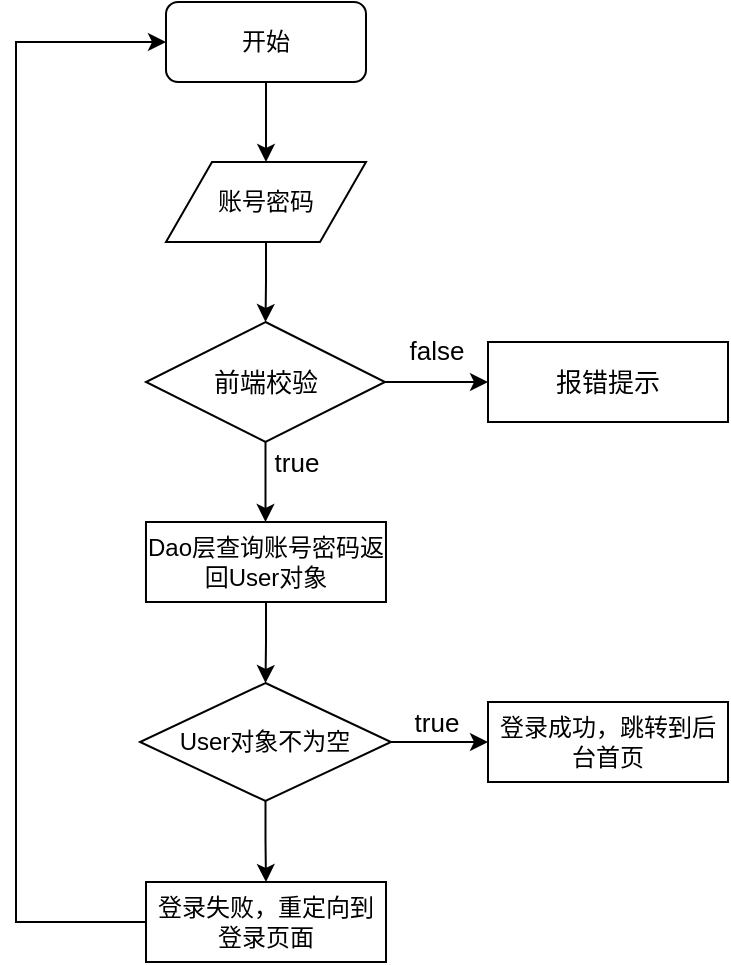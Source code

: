 <mxfile version="18.1.1" type="github">
  <diagram id="C5RBs43oDa-KdzZeNtuy" name="Page-1">
    <mxGraphModel dx="1422" dy="905" grid="0" gridSize="10" guides="1" tooltips="1" connect="1" arrows="1" fold="1" page="1" pageScale="1" pageWidth="1200" pageHeight="1920" math="0" shadow="0">
      <root>
        <mxCell id="WIyWlLk6GJQsqaUBKTNV-0" />
        <mxCell id="WIyWlLk6GJQsqaUBKTNV-1" parent="WIyWlLk6GJQsqaUBKTNV-0" />
        <mxCell id="4FOTE_E3WUO1Tem4DDPL-7" value="" style="edgeStyle=orthogonalEdgeStyle;rounded=0;orthogonalLoop=1;jettySize=auto;html=1;fontSize=13;entryX=0.5;entryY=0;entryDx=0;entryDy=0;" parent="WIyWlLk6GJQsqaUBKTNV-1" source="4FOTE_E3WUO1Tem4DDPL-2" target="WBnSd9kaTV5CyxAwd8Dd-0" edge="1">
          <mxGeometry relative="1" as="geometry">
            <mxPoint x="265" y="160" as="targetPoint" />
          </mxGeometry>
        </mxCell>
        <mxCell id="4FOTE_E3WUO1Tem4DDPL-2" value="开始" style="rounded=1;whiteSpace=wrap;html=1;" parent="WIyWlLk6GJQsqaUBKTNV-1" vertex="1">
          <mxGeometry x="215" y="80" width="100" height="40" as="geometry" />
        </mxCell>
        <mxCell id="4FOTE_E3WUO1Tem4DDPL-14" value="" style="edgeStyle=orthogonalEdgeStyle;rounded=0;orthogonalLoop=1;jettySize=auto;html=1;fontSize=13;startArrow=none;" parent="WIyWlLk6GJQsqaUBKTNV-1" source="4FOTE_E3WUO1Tem4DDPL-23" target="4FOTE_E3WUO1Tem4DDPL-13" edge="1">
          <mxGeometry relative="1" as="geometry">
            <Array as="points">
              <mxPoint x="265" y="320" />
              <mxPoint x="265" y="320" />
            </Array>
          </mxGeometry>
        </mxCell>
        <mxCell id="4FOTE_E3WUO1Tem4DDPL-28" value="true" style="edgeLabel;html=1;align=center;verticalAlign=middle;resizable=0;points=[];fontSize=13;" parent="4FOTE_E3WUO1Tem4DDPL-14" vertex="1" connectable="0">
          <mxGeometry x="-0.097" y="10" relative="1" as="geometry">
            <mxPoint x="5" y="-8" as="offset" />
          </mxGeometry>
        </mxCell>
        <mxCell id="4FOTE_E3WUO1Tem4DDPL-16" value="" style="edgeStyle=orthogonalEdgeStyle;rounded=0;orthogonalLoop=1;jettySize=auto;html=1;fontSize=13;" parent="WIyWlLk6GJQsqaUBKTNV-1" source="4FOTE_E3WUO1Tem4DDPL-13" target="4FOTE_E3WUO1Tem4DDPL-15" edge="1">
          <mxGeometry relative="1" as="geometry" />
        </mxCell>
        <mxCell id="4FOTE_E3WUO1Tem4DDPL-13" value="Dao层查询账号密码返回User对象" style="whiteSpace=wrap;html=1;rounded=0;" parent="WIyWlLk6GJQsqaUBKTNV-1" vertex="1">
          <mxGeometry x="204.99" y="340" width="120" height="40" as="geometry" />
        </mxCell>
        <mxCell id="4FOTE_E3WUO1Tem4DDPL-19" value="" style="edgeStyle=orthogonalEdgeStyle;rounded=0;orthogonalLoop=1;jettySize=auto;html=1;fontSize=13;" parent="WIyWlLk6GJQsqaUBKTNV-1" source="4FOTE_E3WUO1Tem4DDPL-15" target="4FOTE_E3WUO1Tem4DDPL-18" edge="1">
          <mxGeometry relative="1" as="geometry" />
        </mxCell>
        <mxCell id="4FOTE_E3WUO1Tem4DDPL-30" value="" style="edgeStyle=orthogonalEdgeStyle;rounded=0;orthogonalLoop=1;jettySize=auto;html=1;fontSize=13;startArrow=none;startFill=0;endArrow=classic;endFill=1;" parent="WIyWlLk6GJQsqaUBKTNV-1" source="4FOTE_E3WUO1Tem4DDPL-15" target="4FOTE_E3WUO1Tem4DDPL-29" edge="1">
          <mxGeometry relative="1" as="geometry" />
        </mxCell>
        <mxCell id="4FOTE_E3WUO1Tem4DDPL-15" value="User对象不为空" style="rhombus;whiteSpace=wrap;html=1;rounded=0;" parent="WIyWlLk6GJQsqaUBKTNV-1" vertex="1">
          <mxGeometry x="202.01" y="420.5" width="125.48" height="59" as="geometry" />
        </mxCell>
        <mxCell id="4FOTE_E3WUO1Tem4DDPL-18" value="登录成功，跳转到后台首页" style="whiteSpace=wrap;html=1;rounded=0;" parent="WIyWlLk6GJQsqaUBKTNV-1" vertex="1">
          <mxGeometry x="376" y="430" width="120" height="40" as="geometry" />
        </mxCell>
        <mxCell id="4FOTE_E3WUO1Tem4DDPL-20" value="true" style="text;html=1;align=center;verticalAlign=middle;resizable=0;points=[];autosize=1;strokeColor=none;fillColor=none;fontSize=13;" parent="WIyWlLk6GJQsqaUBKTNV-1" vertex="1">
          <mxGeometry x="330" y="430" width="40" height="20" as="geometry" />
        </mxCell>
        <mxCell id="4FOTE_E3WUO1Tem4DDPL-26" value="" style="edgeStyle=orthogonalEdgeStyle;rounded=0;orthogonalLoop=1;jettySize=auto;html=1;fontSize=13;" parent="WIyWlLk6GJQsqaUBKTNV-1" source="4FOTE_E3WUO1Tem4DDPL-23" target="4FOTE_E3WUO1Tem4DDPL-25" edge="1">
          <mxGeometry relative="1" as="geometry" />
        </mxCell>
        <mxCell id="4FOTE_E3WUO1Tem4DDPL-23" value="前端校验" style="rhombus;whiteSpace=wrap;html=1;rounded=0;fontSize=13;strokeWidth=1;" parent="WIyWlLk6GJQsqaUBKTNV-1" vertex="1">
          <mxGeometry x="205" y="240" width="119.5" height="60" as="geometry" />
        </mxCell>
        <mxCell id="4FOTE_E3WUO1Tem4DDPL-24" value="" style="edgeStyle=orthogonalEdgeStyle;rounded=0;orthogonalLoop=1;jettySize=auto;html=1;fontSize=13;endArrow=classic;startArrow=none;startFill=0;verticalAlign=top;endFill=1;exitX=0.5;exitY=1;exitDx=0;exitDy=0;" parent="WIyWlLk6GJQsqaUBKTNV-1" source="WBnSd9kaTV5CyxAwd8Dd-0" target="4FOTE_E3WUO1Tem4DDPL-23" edge="1">
          <mxGeometry relative="1" as="geometry">
            <mxPoint x="265" y="200" as="sourcePoint" />
            <mxPoint x="265" y="560" as="targetPoint" />
          </mxGeometry>
        </mxCell>
        <mxCell id="4FOTE_E3WUO1Tem4DDPL-25" value="报错提示" style="whiteSpace=wrap;html=1;fontSize=13;rounded=0;strokeWidth=1;" parent="WIyWlLk6GJQsqaUBKTNV-1" vertex="1">
          <mxGeometry x="376" y="250" width="120" height="40" as="geometry" />
        </mxCell>
        <mxCell id="4FOTE_E3WUO1Tem4DDPL-27" value="false" style="text;html=1;align=center;verticalAlign=middle;resizable=0;points=[];autosize=1;strokeColor=none;fillColor=none;fontSize=13;" parent="WIyWlLk6GJQsqaUBKTNV-1" vertex="1">
          <mxGeometry x="330" y="244" width="40" height="20" as="geometry" />
        </mxCell>
        <mxCell id="4FOTE_E3WUO1Tem4DDPL-32" style="edgeStyle=orthogonalEdgeStyle;rounded=0;orthogonalLoop=1;jettySize=auto;html=1;entryX=0;entryY=0.5;entryDx=0;entryDy=0;fontSize=13;startArrow=none;startFill=0;endArrow=classic;endFill=1;" parent="WIyWlLk6GJQsqaUBKTNV-1" source="4FOTE_E3WUO1Tem4DDPL-29" target="4FOTE_E3WUO1Tem4DDPL-2" edge="1">
          <mxGeometry relative="1" as="geometry">
            <Array as="points">
              <mxPoint x="140" y="540" />
              <mxPoint x="140" y="100" />
            </Array>
          </mxGeometry>
        </mxCell>
        <mxCell id="4FOTE_E3WUO1Tem4DDPL-29" value="登录失败，重定向到登录页面" style="whiteSpace=wrap;html=1;rounded=0;" parent="WIyWlLk6GJQsqaUBKTNV-1" vertex="1">
          <mxGeometry x="205" y="520" width="120" height="40" as="geometry" />
        </mxCell>
        <mxCell id="WBnSd9kaTV5CyxAwd8Dd-0" value="账号密码" style="shape=parallelogram;html=1;strokeWidth=1;perimeter=parallelogramPerimeter;whiteSpace=wrap;rounded=0;arcSize=12;size=0.23;" vertex="1" parent="WIyWlLk6GJQsqaUBKTNV-1">
          <mxGeometry x="215" y="160" width="100" height="40" as="geometry" />
        </mxCell>
      </root>
    </mxGraphModel>
  </diagram>
</mxfile>
